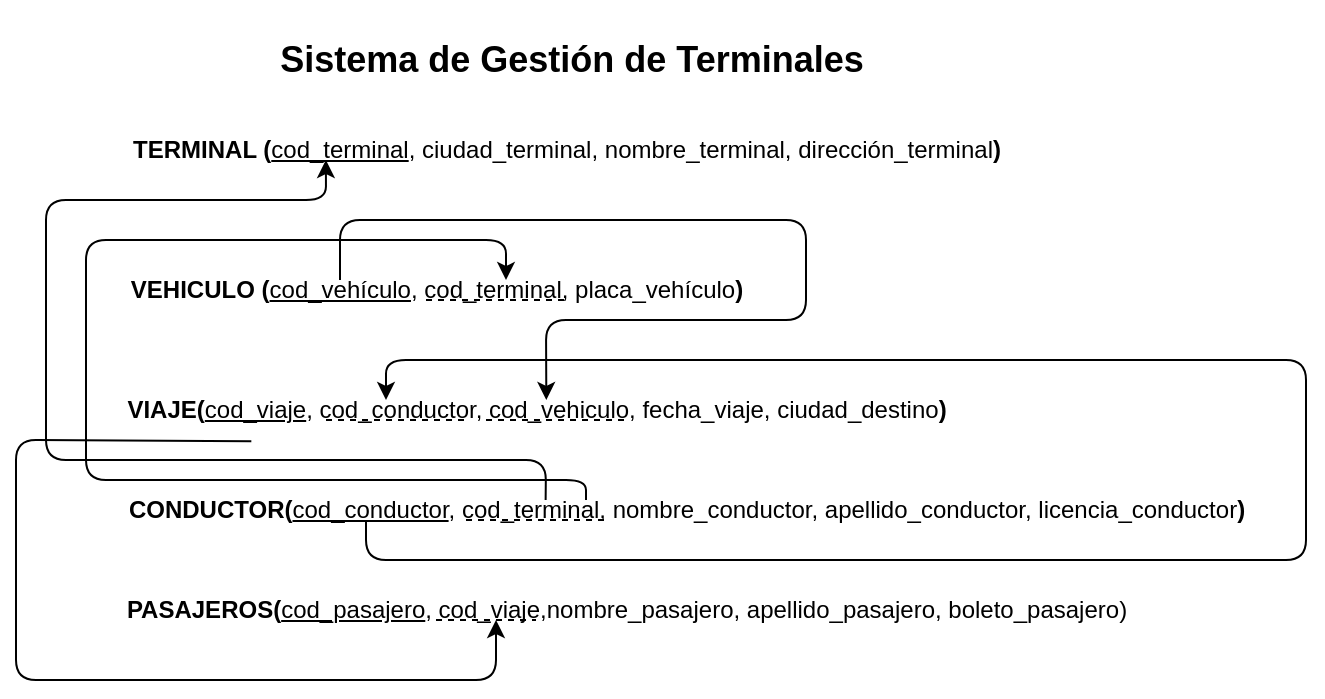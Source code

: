 <mxfile>
    <diagram id="9xawf11EgOydYplsZZsw" name="Page-1">
        <mxGraphModel dx="306" dy="207" grid="1" gridSize="10" guides="1" tooltips="1" connect="1" arrows="1" fold="1" page="1" pageScale="1" pageWidth="800" pageHeight="350" math="0" shadow="0">
            <root>
                <mxCell id="0"/>
                <mxCell id="1" parent="0"/>
                <mxCell id="3" value="&lt;b&gt;TERMINAL (&lt;/b&gt;&lt;u&gt;cod_terminal&lt;/u&gt;, ciudad_terminal, nombre_terminal, dirección_terminal&lt;b&gt;)&lt;/b&gt;" style="text;html=1;align=center;verticalAlign=middle;resizable=0;points=[];autosize=1;strokeColor=none;fillColor=none;" vertex="1" parent="1">
                    <mxGeometry x="115" y="60" width="460" height="30" as="geometry"/>
                </mxCell>
                <mxCell id="4" value="&lt;b&gt;VEHICULO (&lt;/b&gt;&lt;u&gt;cod_vehículo&lt;/u&gt;, cod_terminal, placa_vehículo&lt;b&gt;)&lt;/b&gt;" style="text;html=1;align=center;verticalAlign=middle;resizable=0;points=[];autosize=1;strokeColor=none;fillColor=none;" vertex="1" parent="1">
                    <mxGeometry x="115" y="130" width="330" height="30" as="geometry"/>
                </mxCell>
                <mxCell id="5" value="&lt;b&gt;VIAJE(&lt;/b&gt;&lt;u&gt;cod_viaje&lt;/u&gt;, cod_conductor, cod_vehiculo, fecha_viaje, ciudad_destino&lt;b&gt;)&lt;/b&gt;" style="text;html=1;align=center;verticalAlign=middle;resizable=0;points=[];autosize=1;strokeColor=none;fillColor=none;" vertex="1" parent="1">
                    <mxGeometry x="115" y="190" width="430" height="30" as="geometry"/>
                </mxCell>
                <mxCell id="6" value="&lt;b&gt;CONDUCTOR(&lt;/b&gt;&lt;u&gt;cod_conductor&lt;/u&gt;, cod_terminal, nombre_conductor, apellido&lt;span style=&quot;color: rgb(0, 0, 0);&quot;&gt;_conductor&lt;/span&gt;, licencia_conductor&lt;b&gt;)&lt;/b&gt;" style="text;html=1;align=center;verticalAlign=middle;resizable=0;points=[];autosize=1;strokeColor=none;fillColor=none;" vertex="1" parent="1">
                    <mxGeometry x="115" y="240" width="580" height="30" as="geometry"/>
                </mxCell>
                <mxCell id="7" value="&lt;b&gt;PASAJEROS(&lt;/b&gt;&lt;u&gt;cod_pasajero&lt;/u&gt;, cod_viaje,nombre_pasajero, apellido&lt;span style=&quot;color: rgb(0, 0, 0);&quot;&gt;_pasajero, boleto_pasajero&lt;/span&gt;)" style="text;html=1;align=center;verticalAlign=middle;resizable=0;points=[];autosize=1;strokeColor=none;fillColor=none;" vertex="1" parent="1">
                    <mxGeometry x="115" y="290" width="520" height="30" as="geometry"/>
                </mxCell>
                <mxCell id="9" value="&lt;h2&gt;&lt;b&gt;Sistema de Gestión de Terminales&amp;nbsp;&lt;/b&gt;&lt;/h2&gt;" style="text;html=1;align=center;verticalAlign=middle;resizable=0;points=[];autosize=1;strokeColor=none;fillColor=none;" vertex="1" parent="1">
                    <mxGeometry x="190" width="320" height="60" as="geometry"/>
                </mxCell>
                <mxCell id="11" value="" style="endArrow=classic;html=1;entryX=0.239;entryY=0.667;entryDx=0;entryDy=0;entryPerimeter=0;exitX=0.379;exitY=0.333;exitDx=0;exitDy=0;exitPerimeter=0;" edge="1" parent="1" source="6" target="3">
                    <mxGeometry width="50" height="50" relative="1" as="geometry">
                        <mxPoint x="335" y="230" as="sourcePoint"/>
                        <mxPoint x="225" y="90" as="targetPoint"/>
                        <Array as="points">
                            <mxPoint x="335" y="230"/>
                            <mxPoint x="85" y="230"/>
                            <mxPoint x="85" y="100"/>
                            <mxPoint x="225" y="100"/>
                        </Array>
                    </mxGeometry>
                </mxCell>
                <mxCell id="12" value="" style="endArrow=none;dashed=1;html=1;" edge="1" parent="1">
                    <mxGeometry width="50" height="50" relative="1" as="geometry">
                        <mxPoint x="295" y="260" as="sourcePoint"/>
                        <mxPoint x="365" y="260" as="targetPoint"/>
                    </mxGeometry>
                </mxCell>
                <mxCell id="13" value="" style="endArrow=none;dashed=1;html=1;" edge="1" parent="1">
                    <mxGeometry width="50" height="50" relative="1" as="geometry">
                        <mxPoint x="275" y="150" as="sourcePoint"/>
                        <mxPoint x="345" y="150" as="targetPoint"/>
                    </mxGeometry>
                </mxCell>
                <mxCell id="14" value="" style="endArrow=classic;html=1;exitX=0.379;exitY=0.333;exitDx=0;exitDy=0;exitPerimeter=0;" edge="1" parent="1">
                    <mxGeometry width="50" height="50" relative="1" as="geometry">
                        <mxPoint x="355" y="250" as="sourcePoint"/>
                        <mxPoint x="315" y="140" as="targetPoint"/>
                        <Array as="points">
                            <mxPoint x="355" y="240"/>
                            <mxPoint x="105" y="240"/>
                            <mxPoint x="105" y="120"/>
                            <mxPoint x="315" y="120"/>
                        </Array>
                    </mxGeometry>
                </mxCell>
                <mxCell id="16" value="" style="endArrow=none;dashed=1;html=1;" edge="1" parent="1">
                    <mxGeometry width="50" height="50" relative="1" as="geometry">
                        <mxPoint x="225" y="210" as="sourcePoint"/>
                        <mxPoint x="295" y="210" as="targetPoint"/>
                    </mxGeometry>
                </mxCell>
                <mxCell id="17" value="" style="endArrow=classic;html=1;" edge="1" parent="1">
                    <mxGeometry width="50" height="50" relative="1" as="geometry">
                        <mxPoint x="245" y="260" as="sourcePoint"/>
                        <mxPoint x="255" y="200" as="targetPoint"/>
                        <Array as="points">
                            <mxPoint x="245" y="280"/>
                            <mxPoint x="715" y="280"/>
                            <mxPoint x="715" y="180"/>
                            <mxPoint x="255" y="180"/>
                        </Array>
                    </mxGeometry>
                </mxCell>
                <mxCell id="18" value="" style="endArrow=classic;html=1;entryX=0.512;entryY=0.333;entryDx=0;entryDy=0;entryPerimeter=0;" edge="1" parent="1" target="5">
                    <mxGeometry width="50" height="50" relative="1" as="geometry">
                        <mxPoint x="232" y="140" as="sourcePoint"/>
                        <mxPoint x="405" y="130" as="targetPoint"/>
                        <Array as="points">
                            <mxPoint x="232" y="110"/>
                            <mxPoint x="465" y="110"/>
                            <mxPoint x="465" y="160"/>
                            <mxPoint x="335" y="160"/>
                        </Array>
                    </mxGeometry>
                </mxCell>
                <mxCell id="19" value="" style="endArrow=none;dashed=1;html=1;" edge="1" parent="1">
                    <mxGeometry width="50" height="50" relative="1" as="geometry">
                        <mxPoint x="305" y="210" as="sourcePoint"/>
                        <mxPoint x="375" y="210" as="targetPoint"/>
                    </mxGeometry>
                </mxCell>
                <mxCell id="20" value="" style="endArrow=none;dashed=1;html=1;" edge="1" parent="1">
                    <mxGeometry width="50" height="50" relative="1" as="geometry">
                        <mxPoint x="280" y="310" as="sourcePoint"/>
                        <mxPoint x="330" y="310" as="targetPoint"/>
                    </mxGeometry>
                </mxCell>
                <mxCell id="22" value="" style="endArrow=classic;html=1;exitX=0.169;exitY=1.021;exitDx=0;exitDy=0;exitPerimeter=0;" edge="1" parent="1" source="5">
                    <mxGeometry width="50" height="50" relative="1" as="geometry">
                        <mxPoint x="70" y="300" as="sourcePoint"/>
                        <mxPoint x="310" y="310" as="targetPoint"/>
                        <Array as="points">
                            <mxPoint x="70" y="220"/>
                            <mxPoint x="70" y="340"/>
                            <mxPoint x="240" y="340"/>
                            <mxPoint x="310" y="340"/>
                        </Array>
                    </mxGeometry>
                </mxCell>
            </root>
        </mxGraphModel>
    </diagram>
</mxfile>